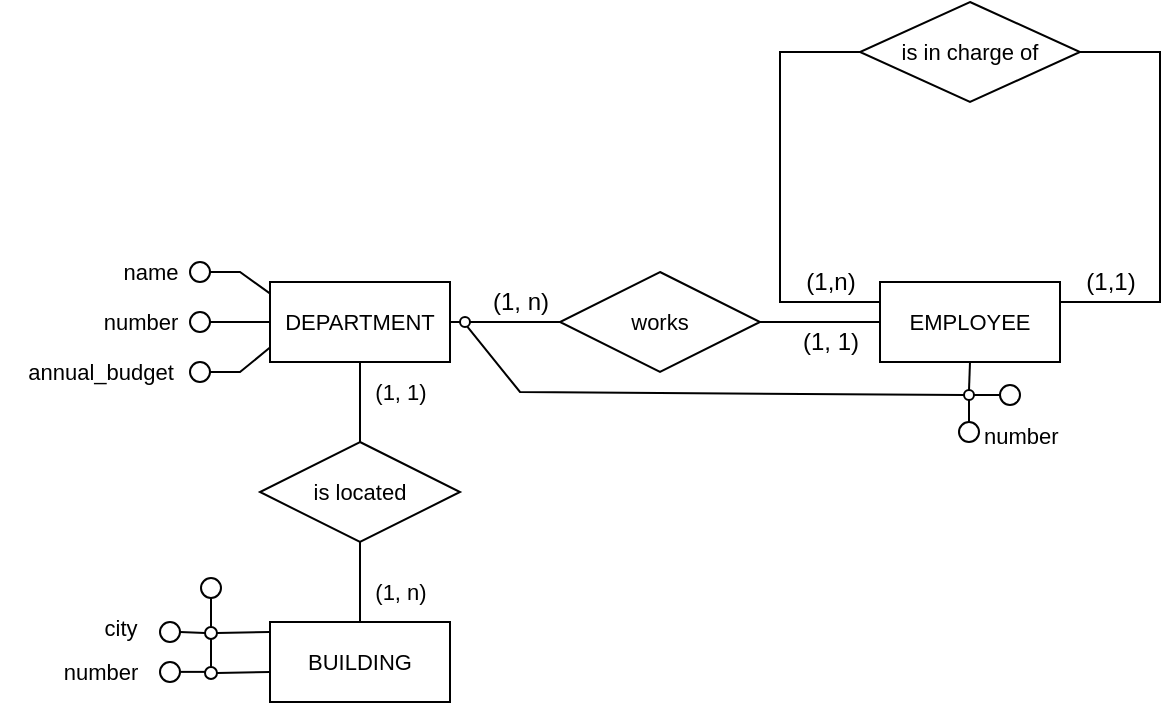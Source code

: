 <mxfile version="26.2.10">
  <diagram name="Page-1" id="vTLdhLMDzEt4X6IVa9T1">
    <mxGraphModel dx="716" dy="442" grid="1" gridSize="10" guides="1" tooltips="1" connect="1" arrows="1" fold="1" page="1" pageScale="1" pageWidth="1100" pageHeight="850" math="0" shadow="0">
      <root>
        <mxCell id="0" />
        <mxCell id="1" parent="0" />
        <mxCell id="_rXOLrQLvxj1EaKKoI4X-55" value="number" style="text;html=1;align=left;verticalAlign=middle;resizable=0;points=[];autosize=1;strokeColor=none;fillColor=none;fontSize=11;" parent="1" vertex="1">
          <mxGeometry x="759.5" y="321.5" width="60" height="30" as="geometry" />
        </mxCell>
        <mxCell id="_rXOLrQLvxj1EaKKoI4X-58" value="" style="ellipse;whiteSpace=wrap;html=1;aspect=fixed;fillColor=light-dark(#FFFFFF,#FFFFFF);fontSize=11;" parent="1" vertex="1">
          <mxGeometry x="752" y="314" width="5" height="5" as="geometry" />
        </mxCell>
        <mxCell id="_rXOLrQLvxj1EaKKoI4X-61" value="" style="endArrow=none;html=1;rounded=0;entryX=0.5;entryY=1;entryDx=0;entryDy=0;fontSize=11;exitX=0.5;exitY=0;exitDx=0;exitDy=0;" parent="1" target="_rXOLrQLvxj1EaKKoI4X-58" edge="1" source="ANEjqbXVITIKJhGTVzRm-3">
          <mxGeometry width="50" height="50" relative="1" as="geometry">
            <mxPoint x="755" y="330" as="sourcePoint" />
            <mxPoint x="772.5" y="376.75" as="targetPoint" />
          </mxGeometry>
        </mxCell>
        <mxCell id="_rXOLrQLvxj1EaKKoI4X-64" value="" style="endArrow=none;html=1;rounded=0;exitX=0;exitY=0.5;exitDx=0;exitDy=0;fontSize=11;entryX=0.471;entryY=0.645;entryDx=0;entryDy=0;entryPerimeter=0;" parent="1" source="_rXOLrQLvxj1EaKKoI4X-58" target="ANEjqbXVITIKJhGTVzRm-6" edge="1">
          <mxGeometry width="50" height="50" relative="1" as="geometry">
            <mxPoint x="742.0" y="311.5" as="sourcePoint" />
            <mxPoint x="512.5" y="277.5" as="targetPoint" />
            <Array as="points">
              <mxPoint x="530" y="315" />
            </Array>
          </mxGeometry>
        </mxCell>
        <mxCell id="_rXOLrQLvxj1EaKKoI4X-65" value="" style="endArrow=none;html=1;rounded=0;entryX=0.5;entryY=0;entryDx=0;entryDy=0;exitX=0.5;exitY=1;exitDx=0;exitDy=0;fontSize=11;" parent="1" source="_rXOLrQLvxj1EaKKoI4X-47" target="_rXOLrQLvxj1EaKKoI4X-58" edge="1">
          <mxGeometry width="50" height="50" relative="1" as="geometry">
            <mxPoint x="780" y="350" as="sourcePoint" />
            <mxPoint x="787.5" y="394.75" as="targetPoint" />
          </mxGeometry>
        </mxCell>
        <mxCell id="_rXOLrQLvxj1EaKKoI4X-2" value="&lt;font&gt;BUILDING&lt;/font&gt;" style="rounded=0;whiteSpace=wrap;html=1;fillColor=none;fontSize=11;" parent="1" vertex="1">
          <mxGeometry x="405" y="430" width="90" height="40" as="geometry" />
        </mxCell>
        <mxCell id="_rXOLrQLvxj1EaKKoI4X-3" value="&lt;font&gt;DEPARTMENT&lt;/font&gt;" style="rounded=0;whiteSpace=wrap;html=1;fillColor=none;fontSize=11;" parent="1" vertex="1">
          <mxGeometry x="405" y="260" width="90" height="40" as="geometry" />
        </mxCell>
        <mxCell id="_rXOLrQLvxj1EaKKoI4X-4" value="&lt;font&gt;is located&lt;/font&gt;" style="shape=rhombus;perimeter=rhombusPerimeter;whiteSpace=wrap;html=1;align=center;fillColor=none;fontSize=11;" parent="1" vertex="1">
          <mxGeometry x="400" y="340" width="100" height="50" as="geometry" />
        </mxCell>
        <mxCell id="_rXOLrQLvxj1EaKKoI4X-5" value="" style="endArrow=none;html=1;rounded=0;entryX=0.5;entryY=1;entryDx=0;entryDy=0;fontSize=11;" parent="1" target="_rXOLrQLvxj1EaKKoI4X-3" edge="1">
          <mxGeometry width="50" height="50" relative="1" as="geometry">
            <mxPoint x="450" y="340" as="sourcePoint" />
            <mxPoint x="500" y="340" as="targetPoint" />
          </mxGeometry>
        </mxCell>
        <mxCell id="_rXOLrQLvxj1EaKKoI4X-7" value="" style="endArrow=none;html=1;rounded=0;entryX=0.5;entryY=1;entryDx=0;entryDy=0;exitX=0.5;exitY=0;exitDx=0;exitDy=0;fontSize=11;" parent="1" source="_rXOLrQLvxj1EaKKoI4X-2" target="_rXOLrQLvxj1EaKKoI4X-4" edge="1">
          <mxGeometry width="50" height="50" relative="1" as="geometry">
            <mxPoint x="460" y="350" as="sourcePoint" />
            <mxPoint x="461" y="311" as="targetPoint" />
          </mxGeometry>
        </mxCell>
        <mxCell id="_rXOLrQLvxj1EaKKoI4X-8" value="&lt;font&gt;(1, n)&lt;/font&gt;" style="text;html=1;align=center;verticalAlign=middle;resizable=0;points=[];autosize=1;strokeColor=none;fillColor=none;fontSize=11;" parent="1" vertex="1">
          <mxGeometry x="445" y="400" width="50" height="30" as="geometry" />
        </mxCell>
        <mxCell id="_rXOLrQLvxj1EaKKoI4X-9" value="&lt;font&gt;(1, 1)&lt;/font&gt;" style="text;html=1;align=center;verticalAlign=middle;resizable=0;points=[];autosize=1;strokeColor=none;fillColor=none;fontSize=11;" parent="1" vertex="1">
          <mxGeometry x="445" y="300" width="50" height="30" as="geometry" />
        </mxCell>
        <mxCell id="_rXOLrQLvxj1EaKKoI4X-10" value="" style="ellipse;whiteSpace=wrap;html=1;aspect=fixed;fillColor=none;fontSize=11;" parent="1" vertex="1">
          <mxGeometry x="350" y="430" width="10" height="10" as="geometry" />
        </mxCell>
        <mxCell id="_rXOLrQLvxj1EaKKoI4X-12" value="" style="ellipse;whiteSpace=wrap;html=1;aspect=fixed;fillColor=light-dark(#FFFFFF,#FFFFFF);fontSize=11;" parent="1" vertex="1">
          <mxGeometry x="370.5" y="408" width="10" height="10" as="geometry" />
        </mxCell>
        <mxCell id="_rXOLrQLvxj1EaKKoI4X-13" value="city" style="text;html=1;align=center;verticalAlign=middle;resizable=0;points=[];autosize=1;strokeColor=none;fillColor=none;fontSize=11;" parent="1" vertex="1">
          <mxGeometry x="310" y="418" width="40" height="30" as="geometry" />
        </mxCell>
        <mxCell id="_rXOLrQLvxj1EaKKoI4X-14" value="number" style="text;html=1;align=center;verticalAlign=middle;resizable=0;points=[];autosize=1;strokeColor=none;fillColor=none;fontSize=11;" parent="1" vertex="1">
          <mxGeometry x="290" y="440" width="60" height="30" as="geometry" />
        </mxCell>
        <mxCell id="_rXOLrQLvxj1EaKKoI4X-15" value="" style="ellipse;whiteSpace=wrap;html=1;aspect=fixed;fillColor=none;fontSize=11;" parent="1" vertex="1">
          <mxGeometry x="350" y="450" width="10" height="10" as="geometry" />
        </mxCell>
        <mxCell id="_rXOLrQLvxj1EaKKoI4X-17" value="" style="ellipse;whiteSpace=wrap;html=1;aspect=fixed;fillColor=light-dark(#FFFFFF,#FFFFFF);fontSize=11;" parent="1" vertex="1">
          <mxGeometry x="372.5" y="432.5" width="6" height="6" as="geometry" />
        </mxCell>
        <mxCell id="_rXOLrQLvxj1EaKKoI4X-19" value="" style="ellipse;whiteSpace=wrap;html=1;aspect=fixed;fillColor=light-dark(#FFFFFF,#FFFFFF);fontSize=11;" parent="1" vertex="1">
          <mxGeometry x="372.5" y="452.5" width="6" height="6" as="geometry" />
        </mxCell>
        <mxCell id="_rXOLrQLvxj1EaKKoI4X-21" value="" style="endArrow=none;html=1;rounded=0;entryX=1;entryY=0.5;entryDx=0;entryDy=0;exitX=0;exitY=0.5;exitDx=0;exitDy=0;fontSize=11;" parent="1" source="_rXOLrQLvxj1EaKKoI4X-17" target="_rXOLrQLvxj1EaKKoI4X-10" edge="1">
          <mxGeometry width="50" height="50" relative="1" as="geometry">
            <mxPoint x="390" y="460" as="sourcePoint" />
            <mxPoint x="390" y="420" as="targetPoint" />
          </mxGeometry>
        </mxCell>
        <mxCell id="_rXOLrQLvxj1EaKKoI4X-24" value="" style="endArrow=none;html=1;rounded=0;entryX=1;entryY=0.5;entryDx=0;entryDy=0;exitX=-0.003;exitY=0.125;exitDx=0;exitDy=0;exitPerimeter=0;fontSize=11;" parent="1" source="_rXOLrQLvxj1EaKKoI4X-2" target="_rXOLrQLvxj1EaKKoI4X-17" edge="1">
          <mxGeometry width="50" height="50" relative="1" as="geometry">
            <mxPoint x="382" y="445" as="sourcePoint" />
            <mxPoint x="370" y="445" as="targetPoint" />
          </mxGeometry>
        </mxCell>
        <mxCell id="_rXOLrQLvxj1EaKKoI4X-25" value="" style="endArrow=none;html=1;rounded=0;entryX=1;entryY=0.5;entryDx=0;entryDy=0;exitX=0.001;exitY=0.625;exitDx=0;exitDy=0;exitPerimeter=0;fontSize=11;" parent="1" source="_rXOLrQLvxj1EaKKoI4X-2" target="_rXOLrQLvxj1EaKKoI4X-19" edge="1">
          <mxGeometry width="50" height="50" relative="1" as="geometry">
            <mxPoint x="415" y="445" as="sourcePoint" />
            <mxPoint x="388" y="445" as="targetPoint" />
          </mxGeometry>
        </mxCell>
        <mxCell id="_rXOLrQLvxj1EaKKoI4X-26" value="" style="endArrow=none;html=1;rounded=0;entryX=1;entryY=0.5;entryDx=0;entryDy=0;exitX=0;exitY=0.5;exitDx=0;exitDy=0;fontSize=11;" parent="1" edge="1">
          <mxGeometry width="50" height="50" relative="1" as="geometry">
            <mxPoint x="372.5" y="454.94" as="sourcePoint" />
            <mxPoint x="360.5" y="454.94" as="targetPoint" />
          </mxGeometry>
        </mxCell>
        <mxCell id="_rXOLrQLvxj1EaKKoI4X-27" value="" style="endArrow=none;html=1;rounded=0;entryX=0.5;entryY=0;entryDx=0;entryDy=0;exitX=0.5;exitY=1;exitDx=0;exitDy=0;fontSize=11;" parent="1" source="_rXOLrQLvxj1EaKKoI4X-17" target="_rXOLrQLvxj1EaKKoI4X-19" edge="1">
          <mxGeometry width="50" height="50" relative="1" as="geometry">
            <mxPoint x="382" y="445" as="sourcePoint" />
            <mxPoint x="370" y="445" as="targetPoint" />
          </mxGeometry>
        </mxCell>
        <mxCell id="_rXOLrQLvxj1EaKKoI4X-28" value="" style="endArrow=none;html=1;rounded=0;entryX=0.5;entryY=0;entryDx=0;entryDy=0;exitX=0.5;exitY=1;exitDx=0;exitDy=0;fontSize=11;" parent="1" source="_rXOLrQLvxj1EaKKoI4X-12" target="_rXOLrQLvxj1EaKKoI4X-17" edge="1">
          <mxGeometry width="50" height="50" relative="1" as="geometry">
            <mxPoint x="385" y="448" as="sourcePoint" />
            <mxPoint x="385" y="463" as="targetPoint" />
          </mxGeometry>
        </mxCell>
        <mxCell id="_rXOLrQLvxj1EaKKoI4X-31" value="" style="ellipse;whiteSpace=wrap;html=1;aspect=fixed;fillColor=light-dark(#FFFFFF,#FFFFFF);fontSize=11;" parent="1" vertex="1">
          <mxGeometry x="365" y="250" width="10" height="10" as="geometry" />
        </mxCell>
        <mxCell id="_rXOLrQLvxj1EaKKoI4X-32" value="name" style="text;html=1;align=center;verticalAlign=middle;resizable=0;points=[];autosize=1;strokeColor=none;fillColor=none;fontSize=11;" parent="1" vertex="1">
          <mxGeometry x="320" y="240" width="50" height="30" as="geometry" />
        </mxCell>
        <mxCell id="_rXOLrQLvxj1EaKKoI4X-33" value="number" style="text;html=1;align=center;verticalAlign=middle;resizable=0;points=[];autosize=1;strokeColor=none;fillColor=none;fontSize=11;" parent="1" vertex="1">
          <mxGeometry x="310" y="265" width="60" height="30" as="geometry" />
        </mxCell>
        <mxCell id="_rXOLrQLvxj1EaKKoI4X-37" value="" style="endArrow=none;html=1;rounded=0;entryX=1;entryY=0.5;entryDx=0;entryDy=0;exitX=-0.003;exitY=0.139;exitDx=0;exitDy=0;fontSize=11;exitPerimeter=0;" parent="1" source="_rXOLrQLvxj1EaKKoI4X-3" target="_rXOLrQLvxj1EaKKoI4X-31" edge="1">
          <mxGeometry width="50" height="50" relative="1" as="geometry">
            <mxPoint x="372.5" y="265.5" as="sourcePoint" />
            <mxPoint x="360.0" y="265" as="targetPoint" />
            <Array as="points">
              <mxPoint x="390" y="255" />
            </Array>
          </mxGeometry>
        </mxCell>
        <mxCell id="_rXOLrQLvxj1EaKKoI4X-40" value="" style="endArrow=none;html=1;rounded=0;entryX=1;entryY=0.5;entryDx=0;entryDy=0;exitX=0;exitY=0.5;exitDx=0;exitDy=0;fontSize=11;" parent="1" source="_rXOLrQLvxj1EaKKoI4X-3" target="_rXOLrQLvxj1EaKKoI4X-45" edge="1">
          <mxGeometry width="50" height="50" relative="1" as="geometry">
            <mxPoint x="372.5" y="284.94" as="sourcePoint" />
            <mxPoint x="360.5" y="284.94" as="targetPoint" />
          </mxGeometry>
        </mxCell>
        <mxCell id="_rXOLrQLvxj1EaKKoI4X-42" value="" style="endArrow=none;html=1;rounded=0;entryX=-0.002;entryY=0.823;entryDx=0;entryDy=0;exitX=1;exitY=0.5;exitDx=0;exitDy=0;fontSize=11;entryPerimeter=0;" parent="1" source="_rXOLrQLvxj1EaKKoI4X-44" target="_rXOLrQLvxj1EaKKoI4X-3" edge="1">
          <mxGeometry width="50" height="50" relative="1" as="geometry">
            <mxPoint x="385" y="278" as="sourcePoint" />
            <mxPoint x="375.5" y="262.5" as="targetPoint" />
            <Array as="points">
              <mxPoint x="390" y="305" />
            </Array>
          </mxGeometry>
        </mxCell>
        <mxCell id="_rXOLrQLvxj1EaKKoI4X-43" value="annual_budget" style="text;html=1;align=center;verticalAlign=middle;resizable=0;points=[];autosize=1;strokeColor=none;fillColor=none;fontSize=11;" parent="1" vertex="1">
          <mxGeometry x="270" y="290" width="100" height="30" as="geometry" />
        </mxCell>
        <mxCell id="_rXOLrQLvxj1EaKKoI4X-44" value="" style="ellipse;whiteSpace=wrap;html=1;aspect=fixed;fillColor=none;fontSize=11;" parent="1" vertex="1">
          <mxGeometry x="365" y="300" width="10" height="10" as="geometry" />
        </mxCell>
        <mxCell id="_rXOLrQLvxj1EaKKoI4X-45" value="" style="ellipse;whiteSpace=wrap;html=1;aspect=fixed;fillColor=light-dark(#FFFFFF,#FFFFFF);fontSize=11;" parent="1" vertex="1">
          <mxGeometry x="365" y="275" width="10" height="10" as="geometry" />
        </mxCell>
        <mxCell id="_rXOLrQLvxj1EaKKoI4X-46" value="&lt;font&gt;works&lt;/font&gt;" style="shape=rhombus;perimeter=rhombusPerimeter;whiteSpace=wrap;html=1;align=center;fillColor=none;fontSize=11;" parent="1" vertex="1">
          <mxGeometry x="550" y="255" width="100" height="50" as="geometry" />
        </mxCell>
        <mxCell id="_rXOLrQLvxj1EaKKoI4X-47" value="&lt;font&gt;EMPLOYEE&lt;/font&gt;" style="rounded=0;whiteSpace=wrap;html=1;fillColor=none;fontSize=11;" parent="1" vertex="1">
          <mxGeometry x="710" y="260" width="90" height="40" as="geometry" />
        </mxCell>
        <mxCell id="_rXOLrQLvxj1EaKKoI4X-48" value="" style="endArrow=none;html=1;rounded=0;entryX=0;entryY=0.5;entryDx=0;entryDy=0;exitX=1;exitY=0.5;exitDx=0;exitDy=0;fontSize=11;" parent="1" source="_rXOLrQLvxj1EaKKoI4X-46" target="_rXOLrQLvxj1EaKKoI4X-47" edge="1">
          <mxGeometry width="50" height="50" relative="1" as="geometry">
            <mxPoint x="660.0" y="280" as="sourcePoint" />
            <mxPoint x="470" y="400" as="targetPoint" />
          </mxGeometry>
        </mxCell>
        <mxCell id="_rXOLrQLvxj1EaKKoI4X-49" value="" style="endArrow=none;html=1;rounded=0;entryX=1;entryY=0.5;entryDx=0;entryDy=0;exitX=0;exitY=0.5;exitDx=0;exitDy=0;fontSize=11;" parent="1" source="ANEjqbXVITIKJhGTVzRm-6" target="_rXOLrQLvxj1EaKKoI4X-3" edge="1">
          <mxGeometry width="50" height="50" relative="1" as="geometry">
            <mxPoint x="660" y="290" as="sourcePoint" />
            <mxPoint x="697" y="290" as="targetPoint" />
          </mxGeometry>
        </mxCell>
        <mxCell id="_rXOLrQLvxj1EaKKoI4X-51" value="(1, n)" style="text;html=1;align=center;verticalAlign=middle;resizable=0;points=[];autosize=1;strokeColor=none;fillColor=none;" parent="1" vertex="1">
          <mxGeometry x="505" y="255" width="50" height="30" as="geometry" />
        </mxCell>
        <mxCell id="_rXOLrQLvxj1EaKKoI4X-52" value="(1, 1)" style="text;html=1;align=center;verticalAlign=middle;resizable=0;points=[];autosize=1;strokeColor=none;fillColor=none;" parent="1" vertex="1">
          <mxGeometry x="660" y="275" width="50" height="30" as="geometry" />
        </mxCell>
        <mxCell id="ANEjqbXVITIKJhGTVzRm-3" value="" style="ellipse;whiteSpace=wrap;html=1;aspect=fixed;fillColor=none;fontSize=11;" vertex="1" parent="1">
          <mxGeometry x="749.5" y="330" width="10" height="10" as="geometry" />
        </mxCell>
        <mxCell id="ANEjqbXVITIKJhGTVzRm-4" value="" style="ellipse;whiteSpace=wrap;html=1;aspect=fixed;fillColor=light-dark(#FFFFFF,#FFFFFF);fontSize=11;" vertex="1" parent="1">
          <mxGeometry x="770" y="311.5" width="10" height="10" as="geometry" />
        </mxCell>
        <mxCell id="ANEjqbXVITIKJhGTVzRm-5" value="" style="endArrow=none;html=1;rounded=0;exitX=0;exitY=0.5;exitDx=0;exitDy=0;fontSize=11;entryX=1;entryY=0.5;entryDx=0;entryDy=0;" edge="1" parent="1" source="ANEjqbXVITIKJhGTVzRm-4" target="_rXOLrQLvxj1EaKKoI4X-58">
          <mxGeometry width="50" height="50" relative="1" as="geometry">
            <mxPoint x="765" y="329" as="sourcePoint" />
            <mxPoint x="690" y="340" as="targetPoint" />
          </mxGeometry>
        </mxCell>
        <mxCell id="ANEjqbXVITIKJhGTVzRm-7" value="&lt;font&gt;is in charge of&lt;/font&gt;" style="shape=rhombus;perimeter=rhombusPerimeter;whiteSpace=wrap;html=1;align=center;fillColor=none;fontSize=11;" vertex="1" parent="1">
          <mxGeometry x="700" y="120" width="110" height="50" as="geometry" />
        </mxCell>
        <mxCell id="ANEjqbXVITIKJhGTVzRm-8" value="" style="endArrow=none;html=1;rounded=0;entryX=1;entryY=0.5;entryDx=0;entryDy=0;exitX=0;exitY=0.5;exitDx=0;exitDy=0;fontSize=11;" edge="1" parent="1" source="_rXOLrQLvxj1EaKKoI4X-46" target="ANEjqbXVITIKJhGTVzRm-6">
          <mxGeometry width="50" height="50" relative="1" as="geometry">
            <mxPoint x="550" y="280" as="sourcePoint" />
            <mxPoint x="495" y="280" as="targetPoint" />
          </mxGeometry>
        </mxCell>
        <mxCell id="ANEjqbXVITIKJhGTVzRm-6" value="" style="ellipse;whiteSpace=wrap;html=1;aspect=fixed;fillColor=light-dark(#FFFFFF,#FFFFFF);fontSize=11;" vertex="1" parent="1">
          <mxGeometry x="500" y="277.5" width="5" height="5" as="geometry" />
        </mxCell>
        <mxCell id="ANEjqbXVITIKJhGTVzRm-10" value="" style="endArrow=none;html=1;rounded=0;entryX=0;entryY=0.25;entryDx=0;entryDy=0;exitX=0;exitY=0.5;exitDx=0;exitDy=0;fontSize=11;" edge="1" parent="1" source="ANEjqbXVITIKJhGTVzRm-7" target="_rXOLrQLvxj1EaKKoI4X-47">
          <mxGeometry width="50" height="50" relative="1" as="geometry">
            <mxPoint x="670" y="290" as="sourcePoint" />
            <mxPoint x="720" y="290" as="targetPoint" />
            <Array as="points">
              <mxPoint x="660" y="145" />
              <mxPoint x="660" y="270" />
            </Array>
          </mxGeometry>
        </mxCell>
        <mxCell id="ANEjqbXVITIKJhGTVzRm-11" value="" style="endArrow=none;html=1;rounded=0;entryX=1;entryY=0.25;entryDx=0;entryDy=0;exitX=1;exitY=0.5;exitDx=0;exitDy=0;fontSize=11;" edge="1" parent="1" source="ANEjqbXVITIKJhGTVzRm-7" target="_rXOLrQLvxj1EaKKoI4X-47">
          <mxGeometry width="50" height="50" relative="1" as="geometry">
            <mxPoint x="710" y="155" as="sourcePoint" />
            <mxPoint x="720" y="280" as="targetPoint" />
            <Array as="points">
              <mxPoint x="850" y="145" />
              <mxPoint x="850" y="270" />
            </Array>
          </mxGeometry>
        </mxCell>
        <mxCell id="ANEjqbXVITIKJhGTVzRm-12" value="(1,n)" style="text;html=1;align=center;verticalAlign=middle;resizable=0;points=[];autosize=1;strokeColor=none;fillColor=none;" vertex="1" parent="1">
          <mxGeometry x="660" y="245" width="50" height="30" as="geometry" />
        </mxCell>
        <mxCell id="ANEjqbXVITIKJhGTVzRm-13" value="(1,1)" style="text;html=1;align=center;verticalAlign=middle;resizable=0;points=[];autosize=1;strokeColor=none;fillColor=none;" vertex="1" parent="1">
          <mxGeometry x="800" y="245" width="50" height="30" as="geometry" />
        </mxCell>
      </root>
    </mxGraphModel>
  </diagram>
</mxfile>
